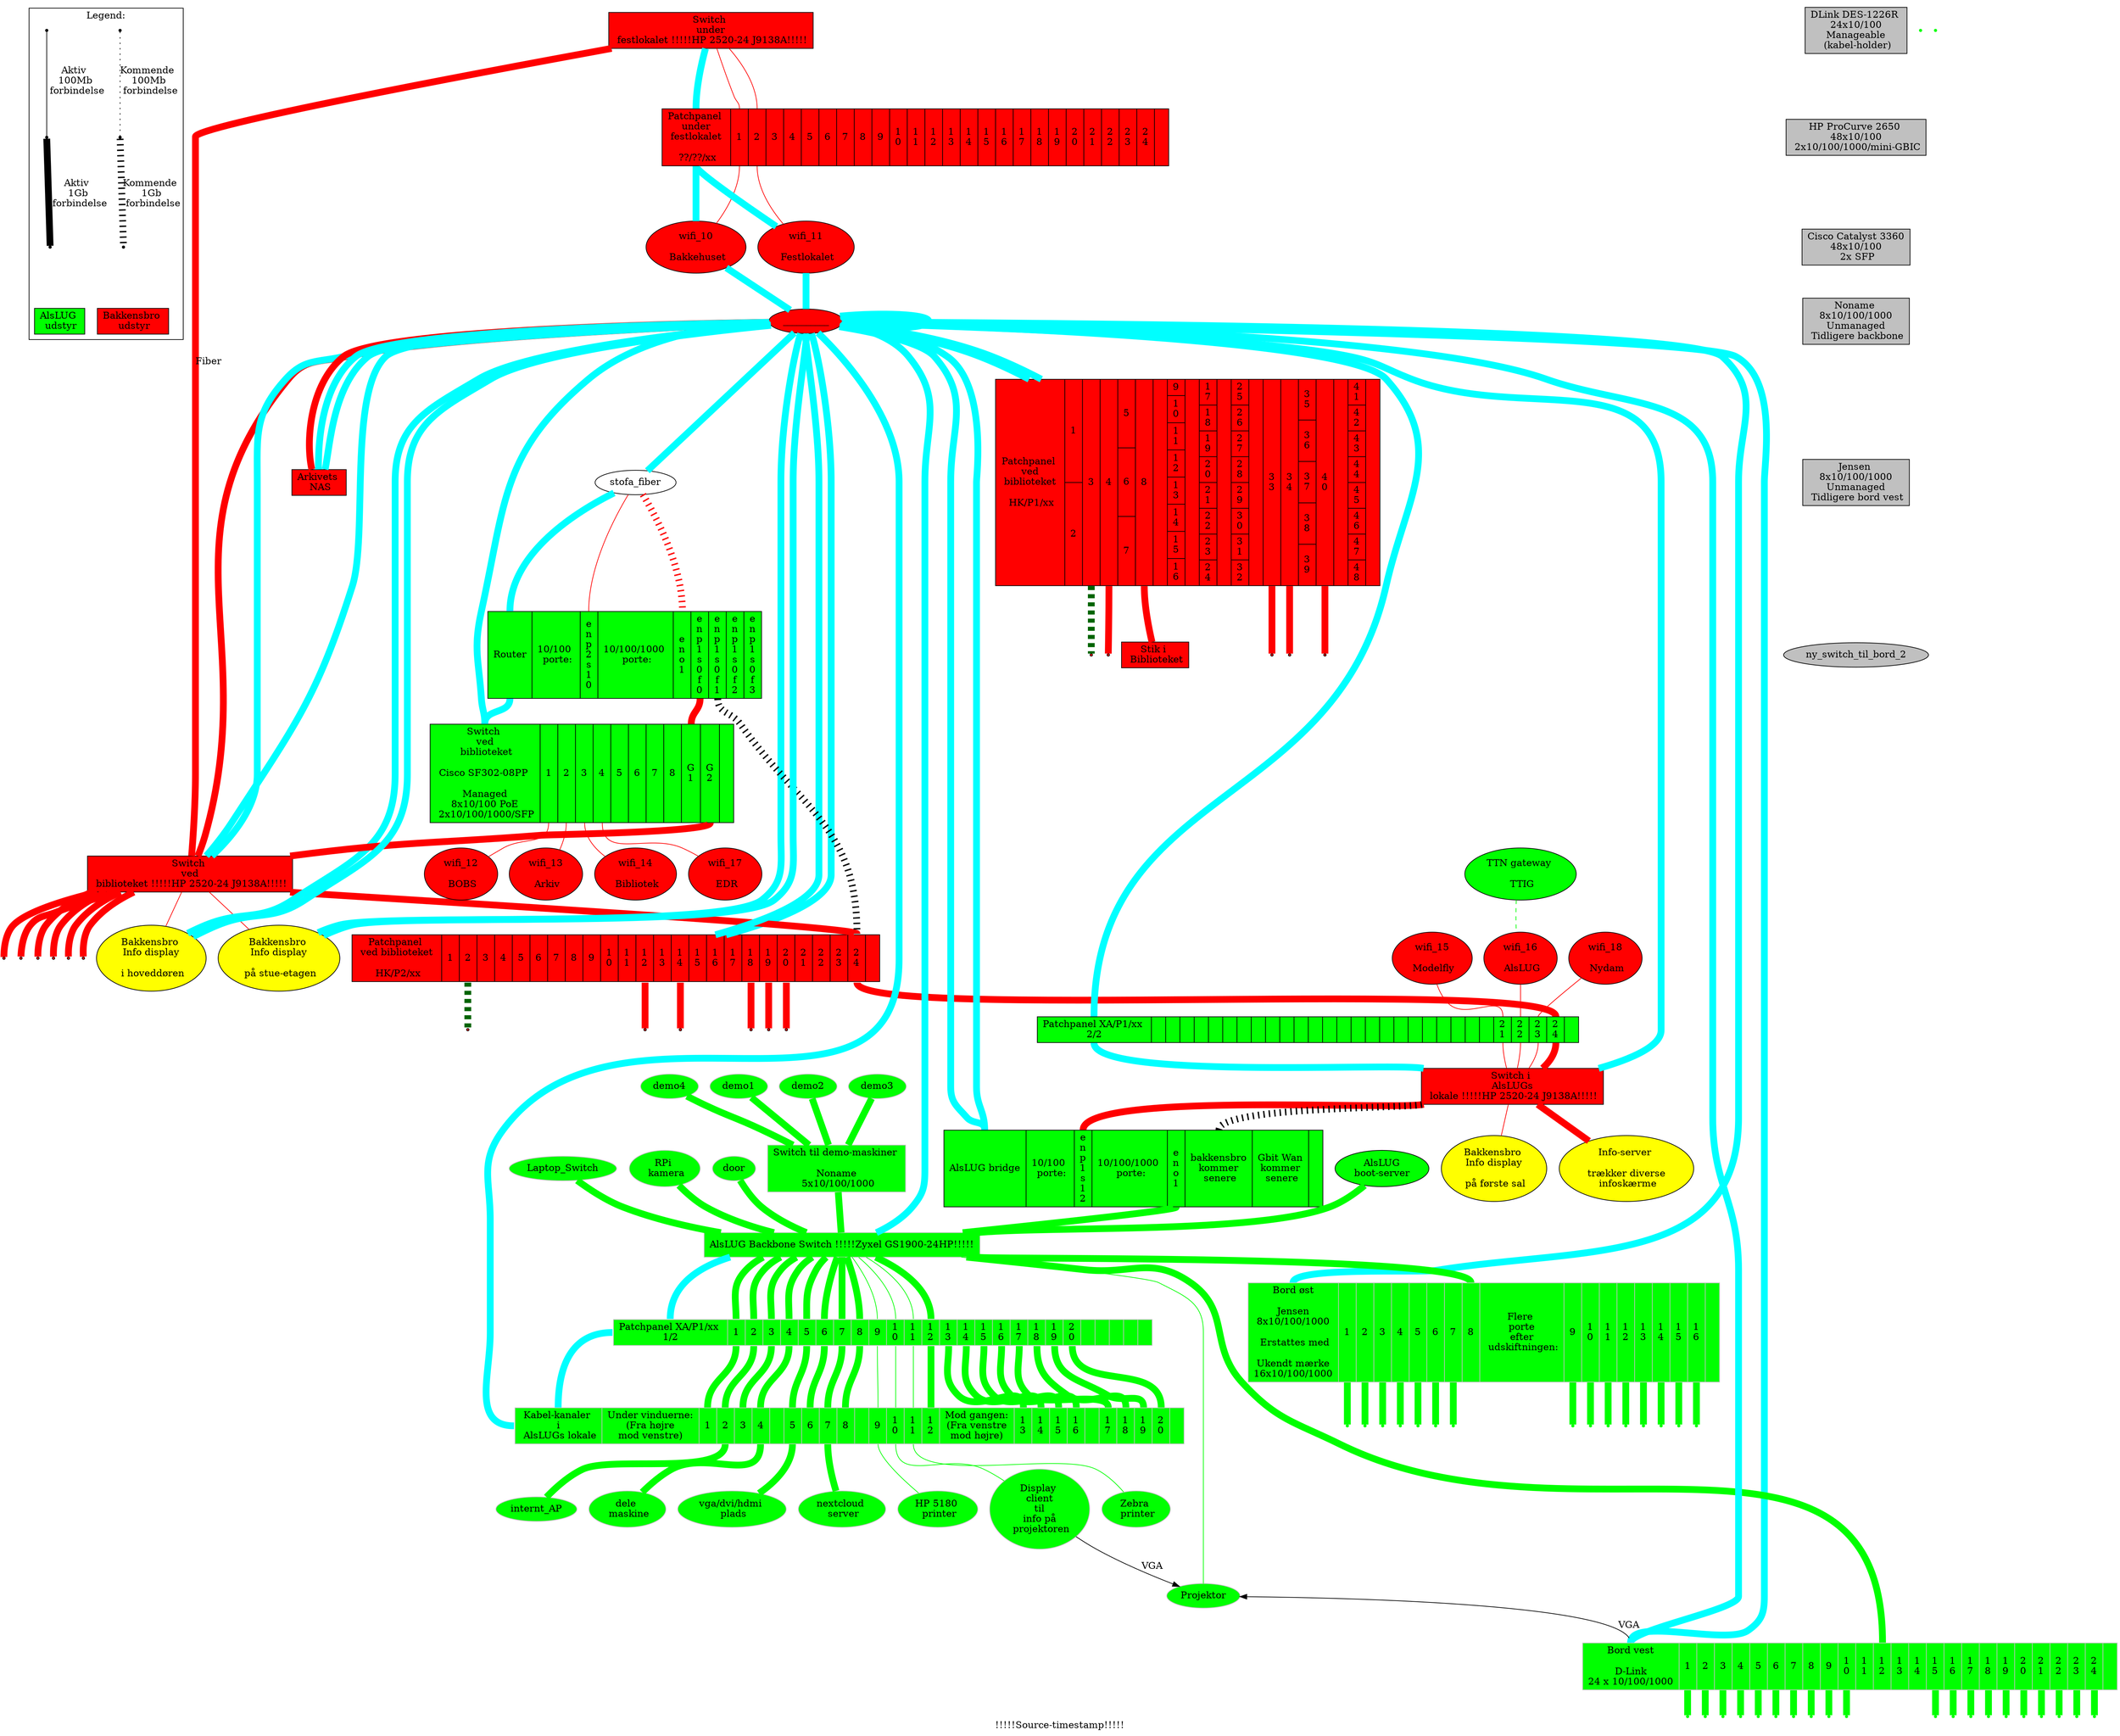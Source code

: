 digraph xxx {
  label = "!!!!!Source-timestamp!!!!!";
  subgraph cluster_legend {
    label = "Legend:";
    edge [ dir=none ];
    node [ shape=point ];
    legend_bakkensbro [ shape=box style=filled fillcolor=red label="Bakkensbro \n udstyr" ];
    legend_alslug     [ shape=box style=filled fillcolor=green label="AlsLUG \n udstyr" ];

    legend_pending_a -> legend_pending_b  [ penwidth=1 style=dotted label="Kommende \n 100Mb \n forbindelse" ];
    legend_pending_b -> legend_pending_c  [ penwidth=10 style=dotted label="Kommende \n 1Gb \n forbindelse" ];
    legend_pending_c -> legend_bakkensbro [ color=invis ];
    
    legend_active_a -> legend_active_b [ penwidth=1 label="Aktiv \n 100Mb \n forbindelse"];
    legend_active_b -> legend_active_c [ penwidth=10 label="Aktiv \n 1Gb \n forbindelse"];
    legend_active_c -> legend_alslug   [ color=invis ];
  }
  ////////////////////////////////////////////////////
  ////////////////////////////////////////////////////
  { // Udstyr i festlokale of bakkehuset
  ////////////////////////////////////////////////////
  ////////////////////////////////////////////////////
    edge [ dir=none penwidth=10 color=red ];
    node [ style=filled fillcolor=red ];
    festlokale_switch [ shape=record label="<head> Switch \n under \n festlokalet !!!!!HP 2520-24 J9138A!!!!!" ];
    festlokale_patchpanel [ shape="record" label="<head> Patchpanel \n under \n festlokalet \n\n ??/??/xx
						| <1> 1     | <2> 2     | <3> 3     | <4> 4     | <5> 5     | <6> 6     | <7> 7     | <8> 8
						| <9> 9     | <10> 1\n0 | <11> 1\n1 | <12> 1\n2 | <13> 1\n3 | <14> 1\n4 | <15> 1\n5 | <16> 1\n6
						| <17> 1\n7 | <18> 1\n8 | <19> 1\n9 | <20> 2\n0 | <21> 2\n1 | <22> 2\n2 | <23> 2\n3 | <24> 2\n4
						|"];
    festlokale_switch:1 -> festlokale_patchpanel:1 -> wifi_10 [ penwidth=1 ];
    festlokale_switch:2 -> festlokale_patchpanel:2 -> wifi_11 [ penwidth=1 ];
  }
  ////////////////////////////////////////////////////
  ////////////////////////////////////////////////////
  { // Udstyr i skabet ved biblioteket
  ////////////////////////////////////////////////////
  ////////////////////////////////////////////////////
    edge [ dir=none penwidth=10 color=red ];
    node [ style=filled fillcolor=red ];
    patchpanel_hk_p1 [ shape="record" label="<head> Patchpanel \n ved \n biblioteket \n\n HK/P1/xx
						|{<1> 1     | <2> 2    }| <3> 3     | <4> 4     |{<5> 5     | <6> 6     | <7> 7    }| <8> 8     |
						|{<9> 9     | <10> 1\n0 | <11> 1\n1 | <12> 1\n2 | <13> 1\n3 | <14> 1\n4 | <15> 1\n5 | <16> 1\n6}|
						|{<17> 1\n7 | <18> 1\n8 | <19> 1\n9 | <20> 2\n0 | <21> 2\n1 | <22> 2\n2 | <23> 2\n3 | <24> 2\n4}|
						|{<25> 2\n5 | <26> 2\n6 | <27> 2\n7 | <28> 2\n8 | <29> 2\n9 | <30> 3\n0 | <31> 3\n1 | <32> 3\n2}|
						| <33> 3\n3 | <34> 3\n4 |{<35> 3\n5 | <36> 3\n6 | <37> 3\n7 | <38> 3\n8 | <39> 3\n9}| <40> 4\n0 |
						|{<41> 4\n1 | <42> 4\n2 | <43> 4\n3 | <44> 4\n4 | <45> 4\n5 | <46> 4\n6 | <47> 4\n7 | <48> 4\n8}|"];
    {
      node [ shape=point ];
      edge [ color=darkgreen style=dashed ];
      patchpanel_hk_p1:3 -> Varmestyring_kontor;
      patchpanel_hk_p2:2 -> Varmestyring_fyr;
    }
    {
      node [ shape=point ];
      patchpanel_hk_p1:4 -> patchpanel_hk_p1_4;
      patchpanel_hk_p1:8 -> patchpanel_hk_p1_8;   patchpanel_hk_p1_8 [ shape=box label="Stik i \n Biblioteket" ];
      patchpanel_hk_p1:33 -> patchpanel_hk_p1_33;
      patchpanel_hk_p1:34 -> patchpanel_hk_p1_34;
      patchpanel_hk_p1:40 -> patchpanel_hk_p1_40;
    }

    patchpanel_hk_p2 [ shape="record" label="<head> Patchpanel \n ved biblioteket \n\n HK/P2/xx
						| <1> 1     | <2> 2     | <3> 3     | <4> 4     | <5> 5     | <6> 6     | <7> 7     | <8> 8
						| <9> 9     | <10> 1\n0 | <11> 1\n1 | <12> 1\n2 | <13> 1\n3 | <14> 1\n4 | <15> 1\n5 | <16> 1\n6
						| <17> 1\n7 | <18> 1\n8 | <19> 1\n9 | <20> 2\n0 | <21> 2\n1 | <22> 2\n2 | <23> 2\n3 | <24> 2\n4
						|"];
    {
      node [ shape=point ];
      patchpanel_hk_p2:12 -> patchpanel_hk_p2_12;
      patchpanel_hk_p2:14 -> patchpanel_hk_p2_14;
      patchpanel_hk_p2:18 -> patchpanel_hk_p2_18;
      patchpanel_hk_p2:19 -> patchpanel_hk_p2_19;
      patchpanel_hk_p2:20 -> patchpanel_hk_p2_20;
    }
    {
      husets_switch_1:9  -> __________ -> __________ -> arkiv_nas; arkiv_nas [ shape=box label="Arkivets \n NAS" ];
      node [ shape=point ];
      husets_switch_1:11 -> husets_switch_1_11;
      husets_switch_1:13 -> husets_switch_1_13;
      husets_switch_1:17 -> husets_switch_1_17;
      husets_switch_1:19 -> husets_switch_1_19;
      husets_switch_1:21 -> husets_switch_1_21;
      husets_switch_1:g25 -> husets_switch_1_25;
    }
    husets_router [ fillcolor=green shape=record label="<head> Router
						| 10/100 \n porte:
						| <enp2s10>  e\nn\np\n2\ns\n1\n0
						| 10/100/1000 \n porte:
						| <eno1>     e\nn\no\n1
						| <enp1s0f0> e\nn\np\n1\ns\n0\nf\n0
						| <enp1s0f1> e\nn\np\n1\ns\n0\nf\n1
						| <enp1s0f2> e\nn\np\n1\ns\n0\nf\n2
						| <enp1s0f3> e\nn\np\n1\ns\n0\nf\n3
						" ];
    husets_switch_1 [ shape=record label="<head> Switch \n ved \n biblioteket !!!!!HP 2520-24 J9138A!!!!!" ];
    cisco_switch [ fillcolor=green shape=record label="<head> Switch \n ved \n biblioteket\n\nCisco SF302-08PP \n\n Managed \n 8x10/100 PoE \n 2x10/100/1000/SFP
						| <1> 1 | <2> 2 | <3> 3 | <4> 4 | <5> 5 | <6> 6 | <7> 7 | <8> 8 | <g1> G\n1 | <g2> G\n2
						|" ];
    wifi_12; wifi_13; wifi_14; wifi_17;
    bakkensbro_info_doer; bakkensbro_info_stuen;
    node [ style=normal ];
    // Internet forbindelser
    stofa_fiber -> husets_router:enp2s10 [ penwidth=1  fillcolor=black style=filled ];
    stofa_fiber -> husets_router:eno1    [ penwidth=10 fillcolor=black style=dotted ];
  }
  edge [ dir=none penwidth=100 ];
  node [ style=filled fillcolor=red ];
  husets_switch_2 [ shape=record label="<head> Switch i \n AlsLUGs \n lokale !!!!!HP 2520-24 J9138A!!!!!" ];
  wifi_10 [ label=" wifi_10 \n\n Bakkehuset"  ];
  wifi_11 [ label=" wifi_11 \n\n Festlokalet" ];
  wifi_12 [ label=" wifi_12 \n\n BOBS"        ];
  wifi_13 [ label=" wifi_13 \n\n Arkiv"       ];
  wifi_14 [ label=" wifi_14 \n\n Bibliotek"   ];
  wifi_15 [ label=" wifi_15 \n\n Modelfly"    ];
  wifi_16 [ label=" wifi_16 \n\n AlsLUG"      ];
  wifi_17 [ label=" wifi_17 \n\n EDR"         ];
  wifi_18 [ label=" wifi_18 \n\n Nydam"       ];
  
  node [ style=filled fillcolor=green ];
  AlsLUG_TTIG           [ label="TTN gateway \n\n TTIG"                                                        ];
  bakkensbro_info_doer  [ style=filled fillcolor=yellow label="Bakkensbro \n Info display \n\n i hoveddøren"   ];
  bakkensbro_info_stuen [ style=filled fillcolor=yellow label="Bakkensbro \n Info display \n\n på stue-etagen" ];
  bakkensbro_info_1_sal [ style=filled fillcolor=yellow label="Bakkensbro \n Info display \n\n på første sal"  ];
  info_server           [ style=filled fillcolor=yellow label="Info-server \n\n trækker diverse \n infoskærme" ];
  alslug_router [ shape=record label="<head> AlsLUG bridge
						| 10/100 \n porte:
						| <enp1s12>    e\nn\np\n1\ns\n1\n2
						| 10/100/1000 \n porte:
						| <eno1>       e\nn\no\n1
						| <bakkensbro> bakkensbro\nkommer\n senere
						| <g_wan>      Gbit Wan\nkommer\n senere
						|" ];
  husets_router:enp1s0f1 -> patchpanel_hk_p2:24 [ style=dotted penwidth=10];
  alslug_router:bakkensbro -> husets_switch_2:sfp1 [ style=dotted penwidth=10];
  alslug_gl_bootserver [ label="AlsLUG\nboot-server" ];
  {
    edge [ color=green style=solid penwidth=10 ];
    node [ color=gray ];
                                                              alslug_backbone_switch:1 ->  patchpanel_xa_p1__1:1  -> alslug_kabelkanaler:1;
                                                              alslug_backbone_switch:2 ->  patchpanel_xa_p1__1:2  -> alslug_kabelkanaler:2 -> internt_AP;
                                                              alslug_backbone_switch:3 ->  patchpanel_xa_p1__1:3  -> alslug_kabelkanaler:3;
                                                              alslug_backbone_switch:4 ->  patchpanel_xa_p1__1:4  -> alslug_kabelkanaler:4 -> "dele \n maskine";
                                                              alslug_backbone_switch:5 ->  patchpanel_xa_p1__1:5  -> alslug_kabelkanaler:5 -> "vga/dvi/hdmi \n plads";
                                                              alslug_backbone_switch:6 ->  patchpanel_xa_p1__1:6  -> alslug_kabelkanaler:6;
                                                              alslug_backbone_switch:7 ->  patchpanel_xa_p1__1:7  -> alslug_kabelkanaler:7 -> "nextcloud \n server";
                                                              alslug_backbone_switch:8 ->  patchpanel_xa_p1__1:8  -> alslug_kabelkanaler:8;
                                                              alslug_backbone_switch:9 ->  patchpanel_xa_p1__1:9  -> alslug_kabelkanaler:9  -> alslug_hp5180 [penwidth=1];
                                                              alslug_backbone_switch:10 -> patchpanel_xa_p1__1:10 -> alslug_kabelkanaler:10 -> alslug_projektor_client [penwidth=1];
                                                              alslug_backbone_switch:11 -> patchpanel_xa_p1__1:11 -> alslug_kabelkanaler:11 -> alslug_zebra [penwidth=1];
                                                              alslug_backbone_switch:12 -> patchpanel_xa_p1__1:12 -> alslug_kabelkanaler:12;
                                                                                           patchpanel_xa_p1__1:13 -> alslug_kabelkanaler:13;
                                                                                           patchpanel_xa_p1__1:14 -> alslug_kabelkanaler:14;
                                                                                           patchpanel_xa_p1__1:15 -> alslug_kabelkanaler:15;
                                                                                           patchpanel_xa_p1__1:16 -> alslug_kabelkanaler:16;
                                                                                           patchpanel_xa_p1__1:17 -> alslug_kabelkanaler:17;
                                                                                           patchpanel_xa_p1__1:18 -> alslug_kabelkanaler:18;
                                                                                           patchpanel_xa_p1__1:19 -> alslug_kabelkanaler:19;
                                                                                           patchpanel_xa_p1__1:20 -> alslug_kabelkanaler:20;
                                      Laptop_Switch ->        alslug_backbone_switch:15;
                                      RPi_camera ->           alslug_backbone_switch:17;
                                      door->                  alslug_backbone_switch:18;
    { demo1, demo2, demo3, demo4 } -> switch_5p ->            alslug_backbone_switch:19;
                                                              alslug_backbone_switch:20 -> alslug_projektor [penwidth=1];
                                                              alslug_backbone_switch:21 -> bord_1:12;
                                                              alslug_backbone_switch:22 -> bord_2:8;
                                      alslug_gl_bootserver -> alslug_backbone_switch:23;
                                      alslug_router:eno1 ->   alslug_backbone_switch:24;
  }
  alslug_hp5180 [ label="HP 5180 \n printer" ]
  alslug_zebra [ label="Zebra \n printer" ]
  RPi_camera [ label="RPi \n kamera" ]
 
  {
    // Udstyr som pt ikke bruges
    node [ style=filled fillcolor=gray ];
    dlink_switch_24p       [ shape=box label="DLink DES-1226R \n 24x10/100 \n Manageable \n (kabel-holder)"];
    hp_procurve_switch_48p [ shape=box label="HP ProCurve 2650 \n 48x10/100 \n 2x10/100/1000/mini-GBIC"];
    switch_48p_poe         [ shape=box label="Cisco Catalyst 3360\n 48x10/100 \n 2x SFP"];
    switch_5p              [ shape=box label="Switch til demo-maskiner \n\n Noname \n 5x10/100/1000" ];
    switch_8p              [ shape=box label="Noname \n 8x10/100/1000 \n Unmanaged \n Tidligere backbone" ];
    switch_8p_vest         [ shape=box label="Jensen \n 8x10/100/1000 \n Unmanaged \n Tidligere bord vest" ];
  
    dlink_switch_24p -> hp_procurve_switch_48p -> switch_48p_poe -> switch_8p -> switch_8p_vest -> ny_switch_til_bord_2 [ color=invis ];
  }
  
  // Husets forbindelser
  edge  [ color=red style=solid ];
  husets_router:enp1s0f0 -> cisco_switch:g1                                                                                        [ penwidth=10 ];
                            cisco_switch:1 ->                                                                              wifi_12 [ penwidth=1 ];
                            cisco_switch:2 ->                                                                              wifi_13 [ penwidth=1 ];
                            cisco_switch:3 ->                                                                              wifi_14 [ penwidth=1 ];
                            cisco_switch:4 ->                                                                              wifi_17 [ penwidth=1 ];
                            cisco_switch:g2 -> husets_switch_1:g25                                                                 [ penwidth=10 ];
                                                husets_switch_1:17 -> bakkensbro_info_doer                                         [ penwidth=1 ];
                                                husets_switch_1:15 -> bakkensbro_info_stuen                                        [ penwidth=1 ];
                      festlokale_switch:sfp1 -> husets_switch_1:sfp2                                     [ penwidth=10 label="Fiber" ];
                                                husets_switch_1:g26 -> patchpanel_hk_p2:24 -> patchpanel_xa_p1__2:24 ->
                                                                                     husets_switch_2:sfp2                          [ penwidth=10 color=red ];
                                                wifi_15 -> patchpanel_xa_p1__2:21 -> husets_switch_2:21                            [ penwidth=1 ];
                                                wifi_16 -> patchpanel_xa_p1__2:22 -> husets_switch_2:23                            [ penwidth=1 ];
                                                wifi_18 -> patchpanel_xa_p1__2:23 -> husets_switch_2:24                            [ penwidth=1 ];
                                                                                     husets_switch_2:sfp1 -> alslug_router:enp1s12 [ penwidth=10 ];
                                                                                     husets_switch_2:1 ->    bakkensbro_info_1_sal [ penwidth=1 ];
                                                                                     husets_switch_2:g26 ->  info_server           [ penwidth=10 ];

  // Interne forbindelser
  edge [ color=green style=solid penwidth=10 ];
  node [ shape=point ];

  AlsLUG_TTIG -> wifi_16 [ penwidth=1 style=dashed ];
  
//  subgraph cluster_internt_i_alslug {
  {
    label = "Udstyr koblet til skabet i AlsLUG's lokale";
    edge [ color=green style=solid penwidth=10 ];
    node [ color=green shape=point ];

    alslug_backbone_switch [ shape=record label="<head> AlsLUG Backbone Switch !!!!!Zyxel GS1900-24HP!!!!!"];
    patchpanel_xa_p1__1    [ shape="record" label="<head> Patchpanel XA/P1/xx \n 1/2 \n
						| <1> 1     | <2> 2     | <3> 3     | <4> 4     | <5> 5     | <6> 6     | <7> 7     | <8> 8
						| <9> 9     | <10> 1\n0 | <11> 1\n1 | <12> 1\n2 | <13> 1\n3 | <14> 1\n4 | <15> 1\n5 | <16> 1\n6
						| <17> 1\n7 | <18> 1\n8 | <19> 1\n9 | <20> 2\n0 | <21>      | <22>      | <23>      | <24>
						|"];
    patchpanel_xa_p1__2 [ shape="record" label="<head> Patchpanel XA/P1/xx \n 2/2 \n
						| | | | | | | | | | | | | | | | | | | | | | | | | <21> 2\n1 | <22> 2\n2 | <23> 2\n3 | <24> 2\n4
						|"];
    alslug_kabelkanaler [ shape=record label="<head> Kabel-kanaler \n i \n AlsLUGs lokale
						| Under vinduerne:\n(Fra højre\nmod venstre)
						| <1> 1 | <2> 2 | <3> 3 | <4> 4 || <5> 5 | <6> 6 | <7> 7 | <8> 8 || <9> 9 | <10> 1\n0 | <11> 1\n1 | <12>1\n2
						| Mod gangen:\n(Fra venstre\nmod højre)
						| <13> 1\n3 | <14> 1\n4 | <15> 1\n5 | <16> 1\n6 || <17> 1\n7 | <18> 1\n8 | <19> 1\n9 | <20> 2\n0
						|"];
    alslulg_hp5180				[ label="AlsLUG \n\n Hp 5180 \n printer"];
    alslulg_zebra				[ label="AlsLUG \n\n Zebra \n label \n printer"];
    alslug_projektor                            [ label="Projektor" ];
    alslug_projektor_client                     [ label="Display \n client \n til \n info på \n projektoren" ];
    alslug_projektor_client -> alslug_projektor [ color=black penwidth=1 label="VGA" dir=forward ];
    alslug_projektor -> bord_1:head             [ color=black penwidth=1 label="VGA" dir=back ];
    bord_1 [ shape=record label="<head> Bord vest\n\nD-Link\n24 x 10/100/1000
						| <1> 1     | <2> 2     | <3> 3     | <4> 4     | <5> 5     | <6> 6     | <7> 7     | <8> 8
						| <9> 9     | <10> 1\n0 | <11> 1\n1 | <12> 1\n2 | <13> 1\n3 | <14> 1\n4 | <15> 1\n5 | <16> 1\n6
						| <17> 1\n7 | <18> 1\n8 | <19> 1\n9 | <20> 2\n0 | <21> 2\n1 | <22> 2\n2 | <23> 2\n3 | <24> 2\n4
						|"];
    bord_1:1 -> _bord_1_1;
    bord_1:2 -> _bord_1_2;
    bord_1:3 -> _bord_1_3;
    bord_1:4 -> _bord_1_4;
    bord_1:5 -> _bord_1_5;
    bord_1:6 -> _bord_1_6;
    bord_1:7 -> _bord_1_7;
    bord_1:8 -> _bord_1_8;
    bord_1:9 -> _bord_1_9;
    bord_1:10 -> _bord_1_10;

    bord_1:15 -> _bord_1_15;
    bord_1:16 -> _bord_1_16;
    bord_1:17 -> _bord_1_17;
    bord_1:18 -> _bord_1_18;
    bord_1:19 -> _bord_1_19;
    bord_1:20 -> _bord_1_20;
    bord_1:21 -> _bord_1_21;
    bord_1:22 -> _bord_1_22;
    bord_1:23 -> _bord_1_23;
    bord_1:24 -> _bord_1_24;

    bord_2 [ shape=record label="<head> Bord øst\n\nJensen\n8x10/100/1000\n\n Erstattes med\n\nUkendt mærke\n16x10/100/1000
						| <1> 1     | <2> 2     | <3> 3     | <4> 4     | <5> 5     | <6> 6     | <7> 7     | <8> 8
						| Flere \n porte \n efter \n udskiftningen:
						| <9> 9     | <10> 1\n0 | <11> 1\n1 | <12> 1\n2 | <13> 1\n3 | <14> 1\n4 | <15> 1\n5 | <16> 1\n6
						|"];
    bord_2:1 -> _bord_2_1;
    bord_2:2 -> _bord_2_2;
    bord_2:3 -> _bord_2_3;
    bord_2:4 -> _bord_2_4;
    bord_2:5 -> _bord_2_5;
    bord_2:6 -> _bord_2_6;
    bord_2:7 -> _bord_2_7;
//  bord_2:8 -> _bord_2_8;
    bord_2:9 -> _bord_2_9;
    bord_2:10 -> _bord_2_10;
    bord_2:11 -> _bord_2_11;
    bord_2:12 -> _bord_2_12;
    bord_2:13 -> _bord_2_13;
    bord_2:14 -> _bord_2_14;
    bord_2:15 -> _bord_2_15;
    bord_2:16 -> _bord_2_16;
  }

  edge [ color=invis ];  node [ shape=point ];
//  edge [ color=cyan ];   node [ shape=star label="" color=cyan fillcolor=cyan style=filled ];

  {
    edge [ color=invis ];   node [ shape=point ];
//    edge [ color=cyan ];   node [ shape=star label="" color=cyan fillcolor=cyan style=filled ];
  }

  AlsLUG_TTIG -> wifi_16 -> patchpanel_xa_p1__2:head;
//  subgraph cluster_internt_i_alslug {
  {
//    edge [ color=invis ];  node [ shape=point ];
    edge [ color=cyan ];   node [ shape=star label="" color=cyan fillcolor=cyan style=filled ];
    festlokale_switch:head						->
    festlokale_patchpanel:head						->
    { wifi_10,wifi_11 }							-> __________ -> __________ ->
    stofa_fiber								->
    husets_router:head							->
    cisco_switch:head							-> __________ ->
    husets_switch_1:head						-> __________ ->
    { patchpanel_hk_p1:head, patchpanel_hk_p2:head }			-> __________ ->
    { arkiv_nas,bakkensbro_info_doer,bakkensbro_info_stuen }		-> __________ -> __________ -> __________ -> __________ ->
    patchpanel_xa_p1__2:head						->
    husets_switch_2:head						-> __________ ->
    alslug_router:head							-> __________ -> __________ ->
    alslug_backbone_switch:head						->
    patchpanel_xa_p1__1:head						->
    alslug_kabelkanaler:head						-> __________ -> __________ ->
    bord_1:head								-> __________ ->
    bord_2:head;
  }
}
